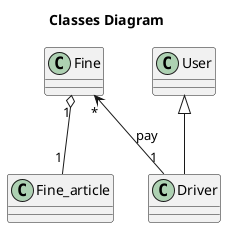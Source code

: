 @startuml
title Classes Diagram

Class Driver
Class Fine
Class Fine_article
Class User

User  <|-- Driver
Fine "*" <-- "1" Driver : pay
Fine "1" o-- "1" Fine_article
@enduml
